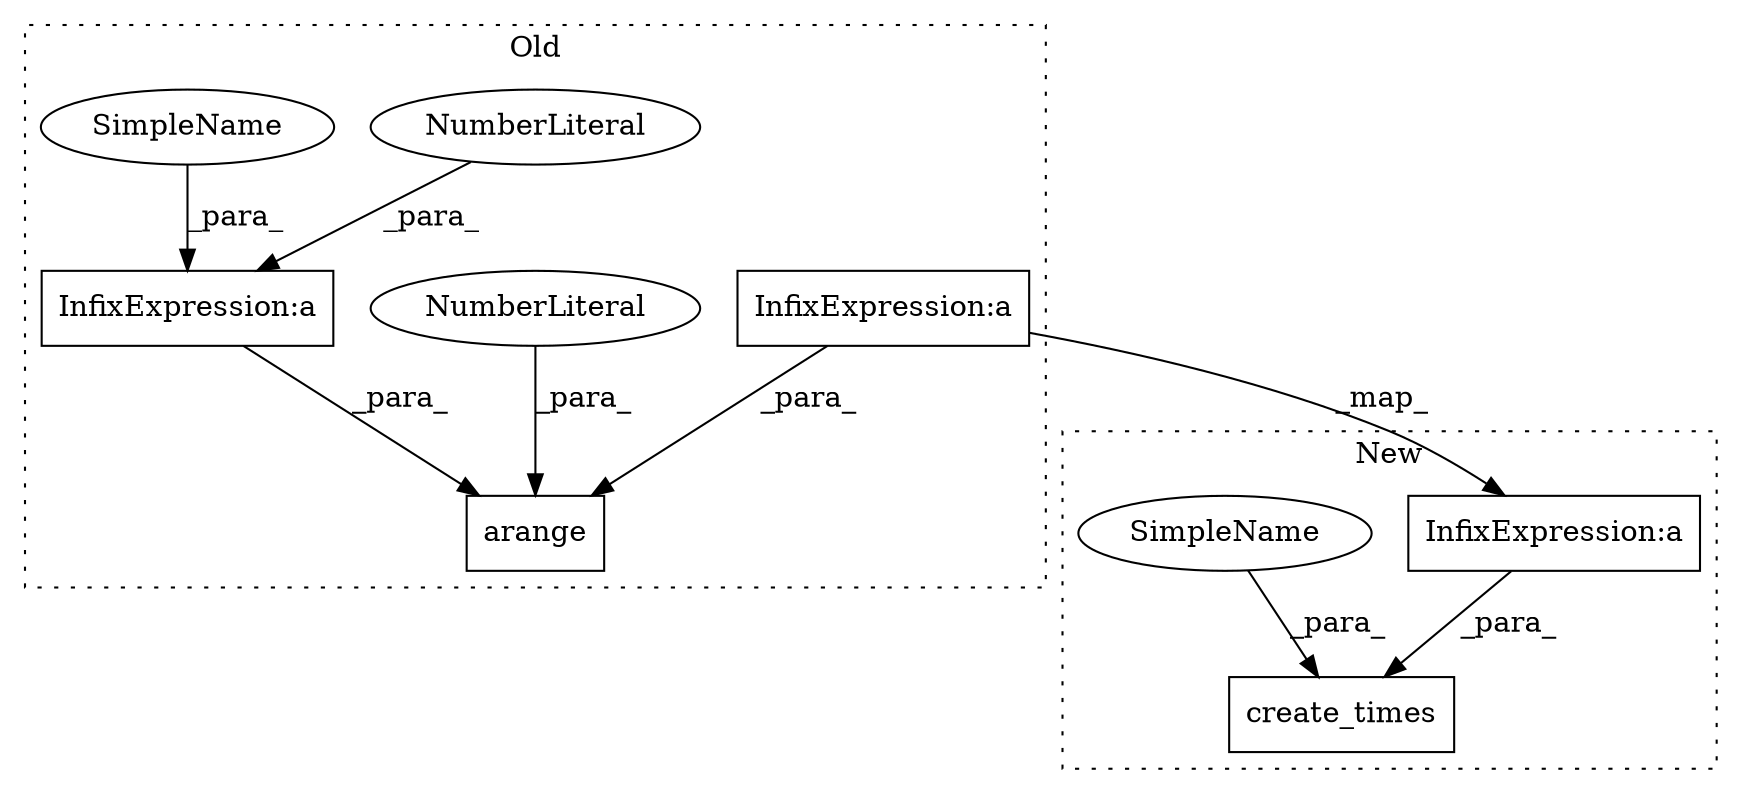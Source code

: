 digraph G {
subgraph cluster0 {
1 [label="arange" a="32" s="488,517" l="7,1" shape="box"];
3 [label="NumberLiteral" a="34" s="495" l="1" shape="ellipse"];
4 [label="InfixExpression:a" a="27" s="512" l="3" shape="box"];
5 [label="NumberLiteral" a="34" s="511" l="1" shape="ellipse"];
7 [label="InfixExpression:a" a="27" s="505" l="3" shape="box"];
8 [label="SimpleName" a="42" s="515" l="2" shape="ellipse"];
label = "Old";
style="dotted";
}
subgraph cluster1 {
2 [label="create_times" a="32" s="518,547" l="13,1" shape="box"];
6 [label="InfixExpression:a" a="27" s="539" l="3" shape="box"];
9 [label="SimpleName" a="42" s="545" l="2" shape="ellipse"];
label = "New";
style="dotted";
}
3 -> 1 [label="_para_"];
4 -> 1 [label="_para_"];
5 -> 4 [label="_para_"];
6 -> 2 [label="_para_"];
7 -> 6 [label="_map_"];
7 -> 1 [label="_para_"];
8 -> 4 [label="_para_"];
9 -> 2 [label="_para_"];
}